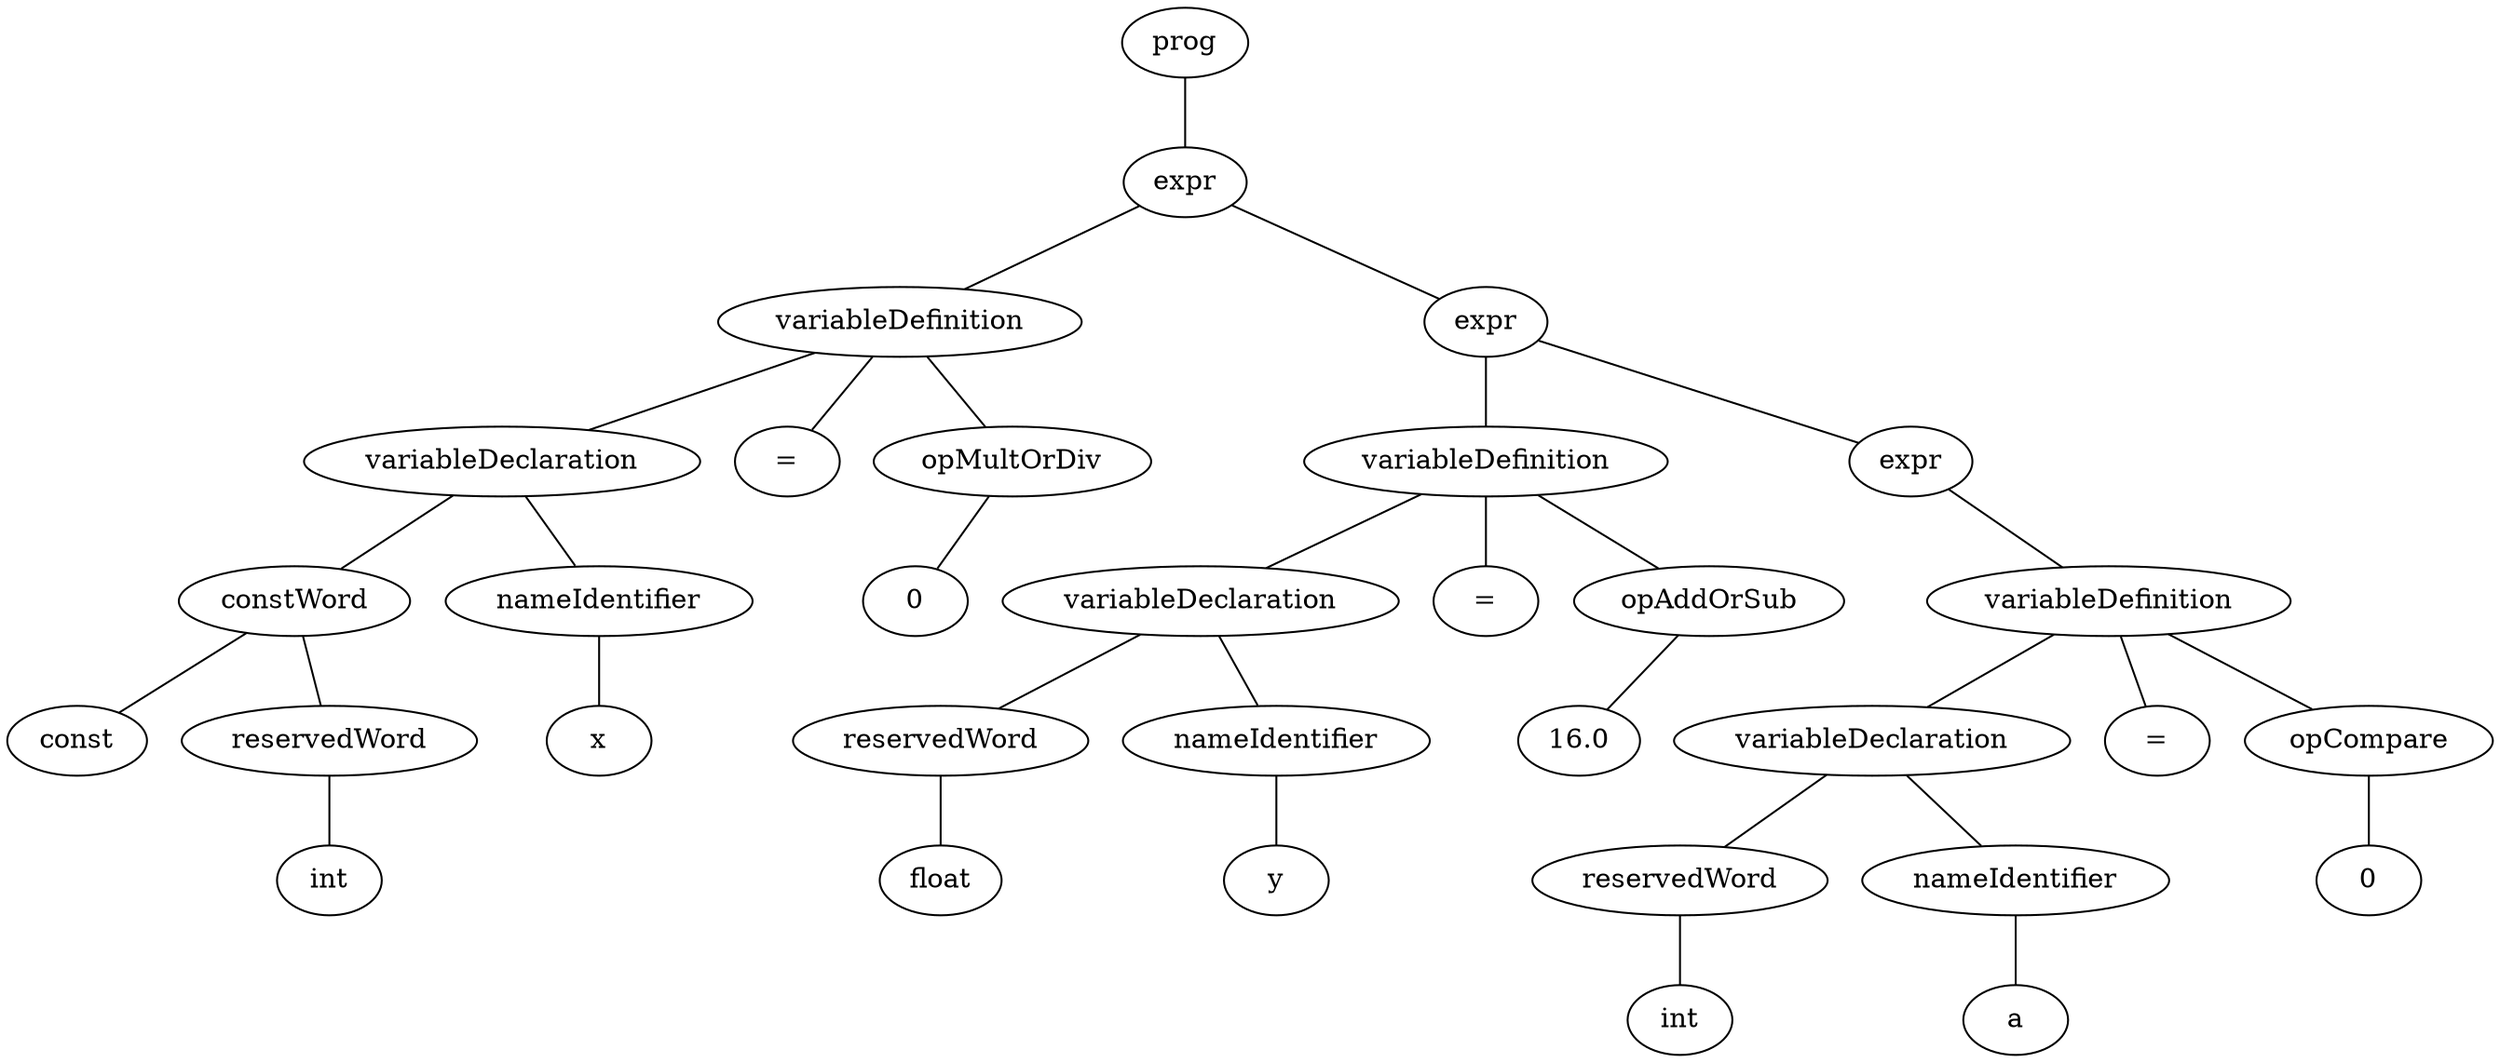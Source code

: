graph ast { 
<AST.AST object at 0x7f3e815538e0>[label="prog"] 
<AST.AST object at 0x7f3e8183f430>[label="expr"] 
<AST.AST object at 0x7f3e816cf520>[label="variableDefinition"] 
<AST.AST object at 0x7f3e816cf820>[label="variableDeclaration"] 
<AST.AST object at 0x7f3e816cf070>[label="constWord"] 
<AST.AST object at 0x7f3e81659640>[label="const"] 
<AST.AST object at 0x7f3e816599a0>[label="reservedWord"] 
<AST.AST object at 0x7f3e81659d00>[label="int"] 
<AST.AST object at 0x7f3e81659fa0>[label="nameIdentifier"] 
<AST.AST object at 0x7f3e81659550>[label="x"] 
<AST.AST object at 0x7f3e816cf0a0>[label="="] 
<AST.AST object at 0x7f3e816ca400>[label="opMultOrDiv"] 
<AST.AST object at 0x7f3e81543c70>[label="0"] 
<AST.AST object at 0x7f3e81538f70>[label="expr"] 
<AST.AST object at 0x7f3e816346a0>[label="variableDefinition"] 
<AST.AST object at 0x7f3e816340d0>[label="variableDeclaration"] 
<AST.AST object at 0x7f3e81634f40>[label="reservedWord"] 
<AST.AST object at 0x7f3e816629d0>[label="float"] 
<AST.AST object at 0x7f3e81662910>[label="nameIdentifier"] 
<AST.AST object at 0x7f3e81662d30>[label="y"] 
<AST.AST object at 0x7f3e81634f10>[label="="] 
<AST.AST object at 0x7f3e81662580>[label="opAddOrSub"] 
<AST.AST object at 0x7f3e81662c10>[label="16.0"] 
<AST.AST object at 0x7f3e81634c70>[label="expr"] 
<AST.AST object at 0x7f3e8155c940>[label="variableDefinition"] 
<AST.AST object at 0x7f3e8155cd30>[label="variableDeclaration"] 
<AST.AST object at 0x7f3e81534640>[label="reservedWord"] 
<AST.AST object at 0x7f3e81534f10>[label="int"] 
<AST.AST object at 0x7f3e81534bb0>[label="nameIdentifier"] 
<AST.AST object at 0x7f3e81534d90>[label="a"] 
<AST.AST object at 0x7f3e81534df0>[label="="] 
<AST.AST object at 0x7f3e8163d550>[label="opCompare"] 
<AST.AST object at 0x7f3e8163d2e0>[label="0"] 
<AST.AST object at 0x7f3e815538e0> -- <AST.AST object at 0x7f3e8183f430>
<AST.AST object at 0x7f3e8183f430> -- <AST.AST object at 0x7f3e816cf520>
<AST.AST object at 0x7f3e816cf520> -- <AST.AST object at 0x7f3e816cf820>
<AST.AST object at 0x7f3e816cf820> -- <AST.AST object at 0x7f3e816cf070>
<AST.AST object at 0x7f3e816cf070> -- <AST.AST object at 0x7f3e81659640>
<AST.AST object at 0x7f3e816cf070> -- <AST.AST object at 0x7f3e816599a0>
<AST.AST object at 0x7f3e816599a0> -- <AST.AST object at 0x7f3e81659d00>
<AST.AST object at 0x7f3e816cf820> -- <AST.AST object at 0x7f3e81659fa0>
<AST.AST object at 0x7f3e81659fa0> -- <AST.AST object at 0x7f3e81659550>
<AST.AST object at 0x7f3e816cf520> -- <AST.AST object at 0x7f3e816cf0a0>
<AST.AST object at 0x7f3e816cf520> -- <AST.AST object at 0x7f3e816ca400>
<AST.AST object at 0x7f3e816ca400> -- <AST.AST object at 0x7f3e81543c70>
<AST.AST object at 0x7f3e8183f430> -- <AST.AST object at 0x7f3e81538f70>
<AST.AST object at 0x7f3e81538f70> -- <AST.AST object at 0x7f3e816346a0>
<AST.AST object at 0x7f3e816346a0> -- <AST.AST object at 0x7f3e816340d0>
<AST.AST object at 0x7f3e816340d0> -- <AST.AST object at 0x7f3e81634f40>
<AST.AST object at 0x7f3e81634f40> -- <AST.AST object at 0x7f3e816629d0>
<AST.AST object at 0x7f3e816340d0> -- <AST.AST object at 0x7f3e81662910>
<AST.AST object at 0x7f3e81662910> -- <AST.AST object at 0x7f3e81662d30>
<AST.AST object at 0x7f3e816346a0> -- <AST.AST object at 0x7f3e81634f10>
<AST.AST object at 0x7f3e816346a0> -- <AST.AST object at 0x7f3e81662580>
<AST.AST object at 0x7f3e81662580> -- <AST.AST object at 0x7f3e81662c10>
<AST.AST object at 0x7f3e81538f70> -- <AST.AST object at 0x7f3e81634c70>
<AST.AST object at 0x7f3e81634c70> -- <AST.AST object at 0x7f3e8155c940>
<AST.AST object at 0x7f3e8155c940> -- <AST.AST object at 0x7f3e8155cd30>
<AST.AST object at 0x7f3e8155cd30> -- <AST.AST object at 0x7f3e81534640>
<AST.AST object at 0x7f3e81534640> -- <AST.AST object at 0x7f3e81534f10>
<AST.AST object at 0x7f3e8155cd30> -- <AST.AST object at 0x7f3e81534bb0>
<AST.AST object at 0x7f3e81534bb0> -- <AST.AST object at 0x7f3e81534d90>
<AST.AST object at 0x7f3e8155c940> -- <AST.AST object at 0x7f3e81534df0>
<AST.AST object at 0x7f3e8155c940> -- <AST.AST object at 0x7f3e8163d550>
<AST.AST object at 0x7f3e8163d550> -- <AST.AST object at 0x7f3e8163d2e0>
}